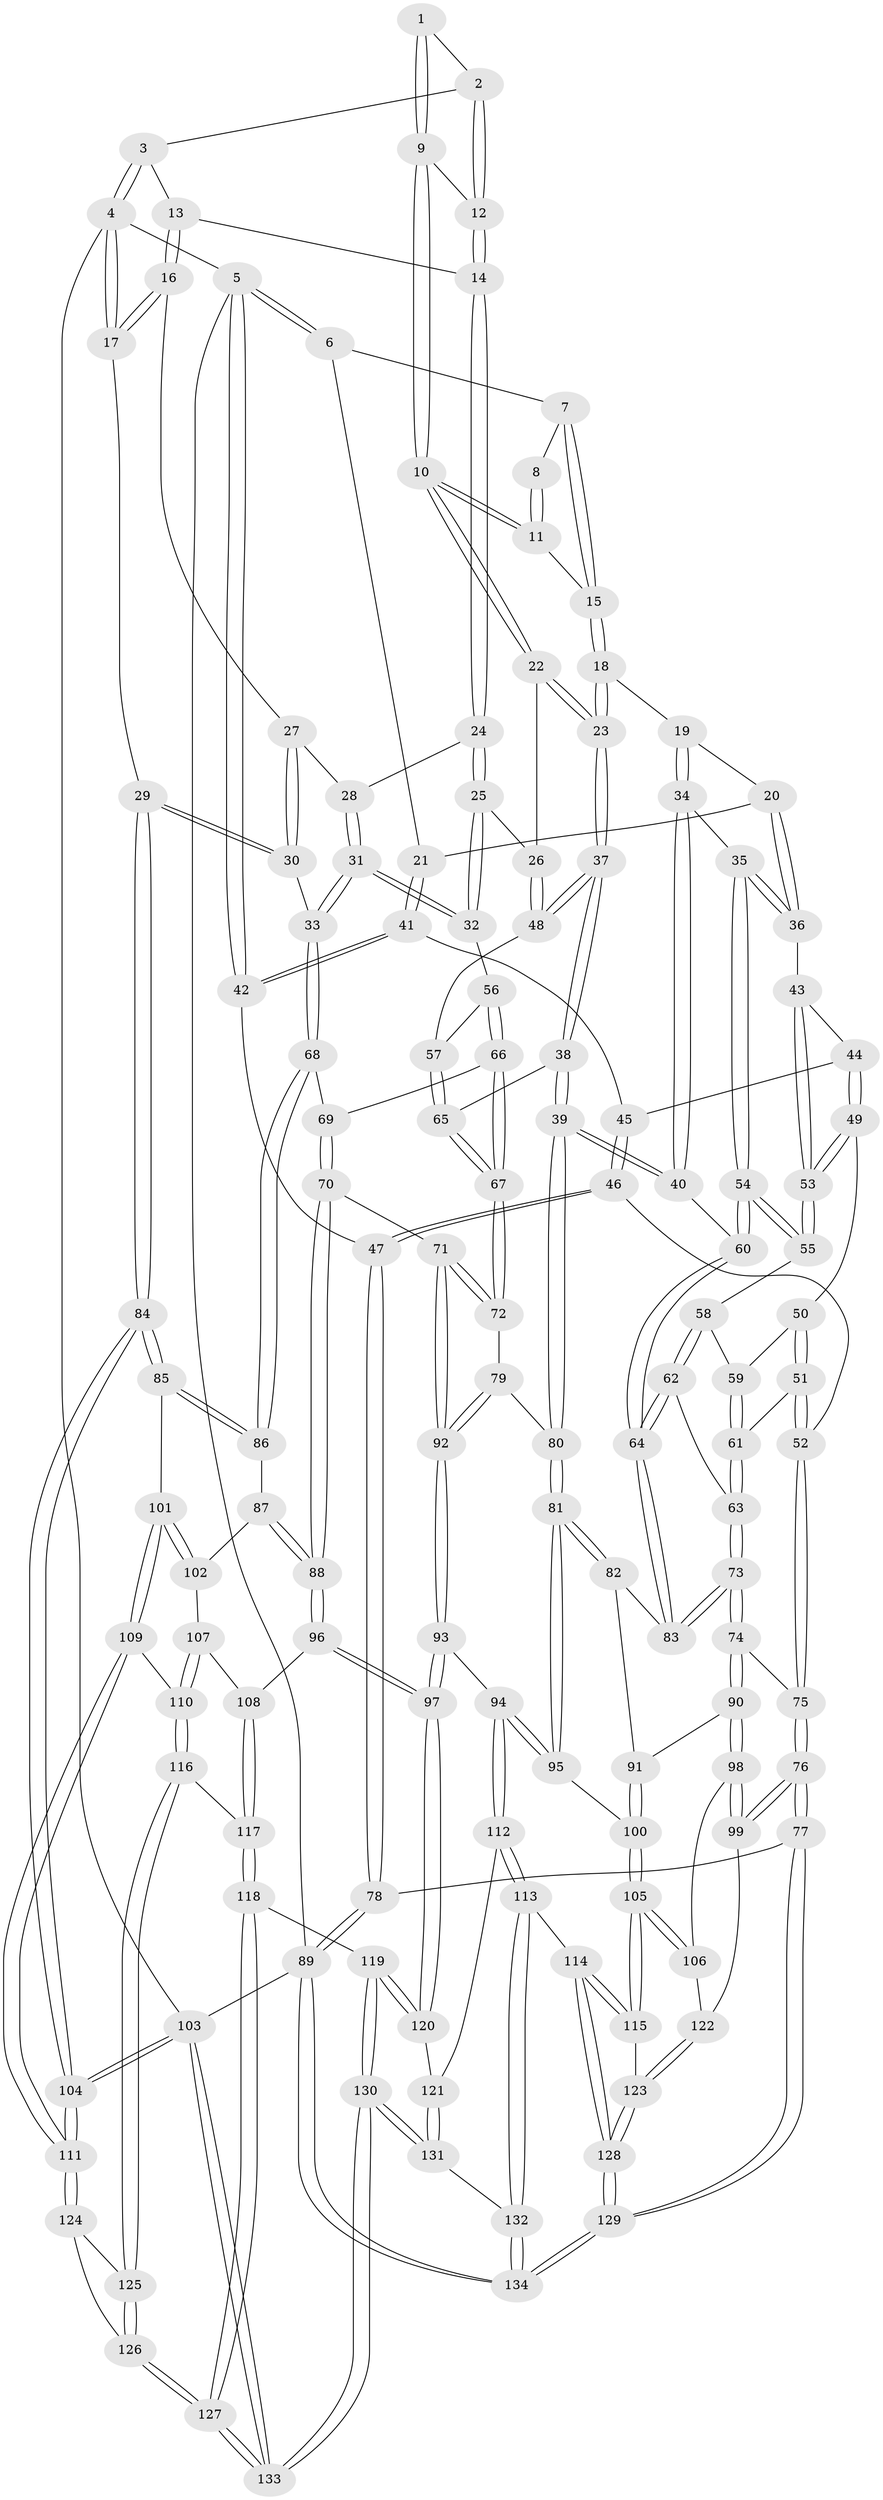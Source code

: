 // Generated by graph-tools (version 1.1) at 2025/16/03/09/25 04:16:59]
// undirected, 134 vertices, 332 edges
graph export_dot {
graph [start="1"]
  node [color=gray90,style=filled];
  1 [pos="+0.7498273853204671+0"];
  2 [pos="+0.8065177772092641+0"];
  3 [pos="+0.8712133533419135+0"];
  4 [pos="+1+0"];
  5 [pos="+0+0"];
  6 [pos="+0.15009687670898364+0"];
  7 [pos="+0.26269280770269826+0"];
  8 [pos="+0.6603502807074767+0"];
  9 [pos="+0.6845931712581428+0.09932924234810432"];
  10 [pos="+0.5981458765230907+0.15226749858459276"];
  11 [pos="+0.5674311123322477+0.09516827595380817"];
  12 [pos="+0.7727396572680472+0.13899359449400633"];
  13 [pos="+0.8983303528987336+0.07132218681046787"];
  14 [pos="+0.7869353439426019+0.15746680293247292"];
  15 [pos="+0.39187036134577863+0.034900334221079556"];
  16 [pos="+0.9678703896693287+0.1645540829659049"];
  17 [pos="+1+0.22244058839043077"];
  18 [pos="+0.3990602221873884+0.20103493232326675"];
  19 [pos="+0.3879638483224033+0.21058388157335478"];
  20 [pos="+0.36712820739781127+0.2188551945951552"];
  21 [pos="+0.16846912207168127+0.19144991113504903"];
  22 [pos="+0.5866302895496226+0.2343023994553223"];
  23 [pos="+0.5617750027015392+0.2452565058894883"];
  24 [pos="+0.7879567309702544+0.17837267986900998"];
  25 [pos="+0.7210835897257964+0.2730762819748319"];
  26 [pos="+0.6324785553301207+0.25720505086053014"];
  27 [pos="+0.9192970547260222+0.20130347542429292"];
  28 [pos="+0.8918097957846453+0.21769525663868455"];
  29 [pos="+1+0.4136571757957451"];
  30 [pos="+1+0.41560133483356543"];
  31 [pos="+0.8641511404540513+0.38171849553879167"];
  32 [pos="+0.7542027097433318+0.31789854971951137"];
  33 [pos="+0.893775925877719+0.4218354691030136"];
  34 [pos="+0.3977844900511844+0.2609010479880434"];
  35 [pos="+0.3727681063418208+0.36777464740195304"];
  36 [pos="+0.3143288307634063+0.3237015426374558"];
  37 [pos="+0.48598346909726614+0.42736847936809647"];
  38 [pos="+0.47775498496811974+0.4372427772381138"];
  39 [pos="+0.47071110859835913+0.4412882214829956"];
  40 [pos="+0.4647181755374163+0.4411277218744256"];
  41 [pos="+0.16430516981132612+0.19961198501589103"];
  42 [pos="+0+0.2706180733489464"];
  43 [pos="+0.3093557912673836+0.3260510175882235"];
  44 [pos="+0.1968374774325441+0.29651894642987753"];
  45 [pos="+0.16696023591544018+0.24854498126407992"];
  46 [pos="+0.04981067384670729+0.38286158085960054"];
  47 [pos="+0+0.3188458680014224"];
  48 [pos="+0.6334923786053109+0.4054073704078881"];
  49 [pos="+0.1986846753637504+0.32377212715286374"];
  50 [pos="+0.1973609658195939+0.34628180813172843"];
  51 [pos="+0.13295087242869003+0.4579750462286206"];
  52 [pos="+0.11530293514254294+0.45953924135307445"];
  53 [pos="+0.2884892047432833+0.38477030532834317"];
  54 [pos="+0.4164506416912627+0.4216431909474787"];
  55 [pos="+0.28603412850615123+0.4037476646596165"];
  56 [pos="+0.6874731511657171+0.4149321627662956"];
  57 [pos="+0.6436244270478277+0.41319759449177057"];
  58 [pos="+0.28513796291295596+0.4046635720551319"];
  59 [pos="+0.2498836294430989+0.40919900278755106"];
  60 [pos="+0.45043208176790145+0.44371968044811577"];
  61 [pos="+0.1881140579808056+0.4774474522079048"];
  62 [pos="+0.29527871431895775+0.4735832551967069"];
  63 [pos="+0.2227023890913481+0.5118865794643461"];
  64 [pos="+0.38456098841001196+0.5011003597961681"];
  65 [pos="+0.6278131739512032+0.5050344645004767"];
  66 [pos="+0.6985822740279218+0.4360503321141957"];
  67 [pos="+0.6545117255375633+0.5377173590824519"];
  68 [pos="+0.879219860132016+0.44313146257903546"];
  69 [pos="+0.7824068051891707+0.47560285747494274"];
  70 [pos="+0.68413986082897+0.567802404029585"];
  71 [pos="+0.6708417293560796+0.5638045385419078"];
  72 [pos="+0.6615695371734598+0.5548770145405822"];
  73 [pos="+0.23342101603997212+0.5570473196041514"];
  74 [pos="+0.23231286753646013+0.5727389734312608"];
  75 [pos="+0.054711093691253675+0.5690434037402645"];
  76 [pos="+0+0.7300795823841846"];
  77 [pos="+0+0.7342274247771771"];
  78 [pos="+0+0.7366905208684477"];
  79 [pos="+0.5294482692783151+0.5746323829899032"];
  80 [pos="+0.5097766656012342+0.5668880456479268"];
  81 [pos="+0.4527927499168421+0.6502233044931057"];
  82 [pos="+0.3741827208525837+0.5548420138114383"];
  83 [pos="+0.37750293124103973+0.5190151729657242"];
  84 [pos="+1+0.6421163090159265"];
  85 [pos="+1+0.6574143522013431"];
  86 [pos="+0.8641711044708869+0.5814862360954604"];
  87 [pos="+0.8325247313638715+0.6229179574330228"];
  88 [pos="+0.7536442075859633+0.6483632028787897"];
  89 [pos="+0+1"];
  90 [pos="+0.24474406830806145+0.6312249893726433"];
  91 [pos="+0.31336918403719954+0.6265027778672557"];
  92 [pos="+0.5874677939987065+0.6703949593441583"];
  93 [pos="+0.5754486211850746+0.7356785604972116"];
  94 [pos="+0.5264354137585019+0.7324767774227516"];
  95 [pos="+0.44775558095194823+0.6994133695290763"];
  96 [pos="+0.7297309817323854+0.7257716727681802"];
  97 [pos="+0.6316747728832426+0.7801368088413324"];
  98 [pos="+0.24157513269262362+0.6362882398584844"];
  99 [pos="+0.032738463576602345+0.7318882888530773"];
  100 [pos="+0.4153197818012573+0.7138587373914267"];
  101 [pos="+0.9454952896445825+0.70570538839794"];
  102 [pos="+0.866569350652417+0.6734578351465218"];
  103 [pos="+1+1"];
  104 [pos="+1+0.970990344936936"];
  105 [pos="+0.34243510675084454+0.808214730439466"];
  106 [pos="+0.2920055627883215+0.7739608218770253"];
  107 [pos="+0.8599619979928785+0.7240163401664421"];
  108 [pos="+0.746913606792932+0.7387382756644383"];
  109 [pos="+0.9009954166917525+0.8022753937906967"];
  110 [pos="+0.8884780050060431+0.8032716791552411"];
  111 [pos="+1+0.9025501144218492"];
  112 [pos="+0.45199082422908193+0.8999465590403685"];
  113 [pos="+0.40128258698562647+0.9209357581939687"];
  114 [pos="+0.38994982515416643+0.9114125101419862"];
  115 [pos="+0.3438512080123368+0.8216692851992076"];
  116 [pos="+0.873678230818119+0.8103742169446504"];
  117 [pos="+0.8228425650720365+0.8178035414696829"];
  118 [pos="+0.7711309933562627+0.9115098219698696"];
  119 [pos="+0.6355421438337907+0.8750982264046383"];
  120 [pos="+0.6324399991512201+0.8724441324708181"];
  121 [pos="+0.5979262440393918+0.8907942943514651"];
  122 [pos="+0.14466722931615794+0.7826941962180864"];
  123 [pos="+0.20943944352582297+0.881870903222611"];
  124 [pos="+0.9646937636581767+0.9218172611433185"];
  125 [pos="+0.8795254447219729+0.8827988420035549"];
  126 [pos="+0.857669409533015+0.9519620652260574"];
  127 [pos="+0.81189563045354+0.9834449200450093"];
  128 [pos="+0.17882218340051634+0.9892692398932941"];
  129 [pos="+0.16250937726827885+1"];
  130 [pos="+0.7104221838336983+1"];
  131 [pos="+0.46971983263167744+1"];
  132 [pos="+0.45172761420331303+1"];
  133 [pos="+0.8058247528893182+1"];
  134 [pos="+0.1503593709323698+1"];
  1 -- 2;
  1 -- 9;
  1 -- 9;
  2 -- 3;
  2 -- 12;
  2 -- 12;
  3 -- 4;
  3 -- 4;
  3 -- 13;
  4 -- 5;
  4 -- 17;
  4 -- 17;
  4 -- 103;
  5 -- 6;
  5 -- 6;
  5 -- 42;
  5 -- 42;
  5 -- 89;
  6 -- 7;
  6 -- 21;
  7 -- 8;
  7 -- 15;
  7 -- 15;
  8 -- 11;
  8 -- 11;
  9 -- 10;
  9 -- 10;
  9 -- 12;
  10 -- 11;
  10 -- 11;
  10 -- 22;
  10 -- 22;
  11 -- 15;
  12 -- 14;
  12 -- 14;
  13 -- 14;
  13 -- 16;
  13 -- 16;
  14 -- 24;
  14 -- 24;
  15 -- 18;
  15 -- 18;
  16 -- 17;
  16 -- 17;
  16 -- 27;
  17 -- 29;
  18 -- 19;
  18 -- 23;
  18 -- 23;
  19 -- 20;
  19 -- 34;
  19 -- 34;
  20 -- 21;
  20 -- 36;
  20 -- 36;
  21 -- 41;
  21 -- 41;
  22 -- 23;
  22 -- 23;
  22 -- 26;
  23 -- 37;
  23 -- 37;
  24 -- 25;
  24 -- 25;
  24 -- 28;
  25 -- 26;
  25 -- 32;
  25 -- 32;
  26 -- 48;
  26 -- 48;
  27 -- 28;
  27 -- 30;
  27 -- 30;
  28 -- 31;
  28 -- 31;
  29 -- 30;
  29 -- 30;
  29 -- 84;
  29 -- 84;
  30 -- 33;
  31 -- 32;
  31 -- 32;
  31 -- 33;
  31 -- 33;
  32 -- 56;
  33 -- 68;
  33 -- 68;
  34 -- 35;
  34 -- 40;
  34 -- 40;
  35 -- 36;
  35 -- 36;
  35 -- 54;
  35 -- 54;
  36 -- 43;
  37 -- 38;
  37 -- 38;
  37 -- 48;
  37 -- 48;
  38 -- 39;
  38 -- 39;
  38 -- 65;
  39 -- 40;
  39 -- 40;
  39 -- 80;
  39 -- 80;
  40 -- 60;
  41 -- 42;
  41 -- 42;
  41 -- 45;
  42 -- 47;
  43 -- 44;
  43 -- 53;
  43 -- 53;
  44 -- 45;
  44 -- 49;
  44 -- 49;
  45 -- 46;
  45 -- 46;
  46 -- 47;
  46 -- 47;
  46 -- 52;
  47 -- 78;
  47 -- 78;
  48 -- 57;
  49 -- 50;
  49 -- 53;
  49 -- 53;
  50 -- 51;
  50 -- 51;
  50 -- 59;
  51 -- 52;
  51 -- 52;
  51 -- 61;
  52 -- 75;
  52 -- 75;
  53 -- 55;
  53 -- 55;
  54 -- 55;
  54 -- 55;
  54 -- 60;
  54 -- 60;
  55 -- 58;
  56 -- 57;
  56 -- 66;
  56 -- 66;
  57 -- 65;
  57 -- 65;
  58 -- 59;
  58 -- 62;
  58 -- 62;
  59 -- 61;
  59 -- 61;
  60 -- 64;
  60 -- 64;
  61 -- 63;
  61 -- 63;
  62 -- 63;
  62 -- 64;
  62 -- 64;
  63 -- 73;
  63 -- 73;
  64 -- 83;
  64 -- 83;
  65 -- 67;
  65 -- 67;
  66 -- 67;
  66 -- 67;
  66 -- 69;
  67 -- 72;
  67 -- 72;
  68 -- 69;
  68 -- 86;
  68 -- 86;
  69 -- 70;
  69 -- 70;
  70 -- 71;
  70 -- 88;
  70 -- 88;
  71 -- 72;
  71 -- 72;
  71 -- 92;
  71 -- 92;
  72 -- 79;
  73 -- 74;
  73 -- 74;
  73 -- 83;
  73 -- 83;
  74 -- 75;
  74 -- 90;
  74 -- 90;
  75 -- 76;
  75 -- 76;
  76 -- 77;
  76 -- 77;
  76 -- 99;
  76 -- 99;
  77 -- 78;
  77 -- 129;
  77 -- 129;
  78 -- 89;
  78 -- 89;
  79 -- 80;
  79 -- 92;
  79 -- 92;
  80 -- 81;
  80 -- 81;
  81 -- 82;
  81 -- 82;
  81 -- 95;
  81 -- 95;
  82 -- 83;
  82 -- 91;
  84 -- 85;
  84 -- 85;
  84 -- 104;
  84 -- 104;
  85 -- 86;
  85 -- 86;
  85 -- 101;
  86 -- 87;
  87 -- 88;
  87 -- 88;
  87 -- 102;
  88 -- 96;
  88 -- 96;
  89 -- 134;
  89 -- 134;
  89 -- 103;
  90 -- 91;
  90 -- 98;
  90 -- 98;
  91 -- 100;
  91 -- 100;
  92 -- 93;
  92 -- 93;
  93 -- 94;
  93 -- 97;
  93 -- 97;
  94 -- 95;
  94 -- 95;
  94 -- 112;
  94 -- 112;
  95 -- 100;
  96 -- 97;
  96 -- 97;
  96 -- 108;
  97 -- 120;
  97 -- 120;
  98 -- 99;
  98 -- 99;
  98 -- 106;
  99 -- 122;
  100 -- 105;
  100 -- 105;
  101 -- 102;
  101 -- 102;
  101 -- 109;
  101 -- 109;
  102 -- 107;
  103 -- 104;
  103 -- 104;
  103 -- 133;
  103 -- 133;
  104 -- 111;
  104 -- 111;
  105 -- 106;
  105 -- 106;
  105 -- 115;
  105 -- 115;
  106 -- 122;
  107 -- 108;
  107 -- 110;
  107 -- 110;
  108 -- 117;
  108 -- 117;
  109 -- 110;
  109 -- 111;
  109 -- 111;
  110 -- 116;
  110 -- 116;
  111 -- 124;
  111 -- 124;
  112 -- 113;
  112 -- 113;
  112 -- 121;
  113 -- 114;
  113 -- 132;
  113 -- 132;
  114 -- 115;
  114 -- 115;
  114 -- 128;
  114 -- 128;
  115 -- 123;
  116 -- 117;
  116 -- 125;
  116 -- 125;
  117 -- 118;
  117 -- 118;
  118 -- 119;
  118 -- 127;
  118 -- 127;
  119 -- 120;
  119 -- 120;
  119 -- 130;
  119 -- 130;
  120 -- 121;
  121 -- 131;
  121 -- 131;
  122 -- 123;
  122 -- 123;
  123 -- 128;
  123 -- 128;
  124 -- 125;
  124 -- 126;
  125 -- 126;
  125 -- 126;
  126 -- 127;
  126 -- 127;
  127 -- 133;
  127 -- 133;
  128 -- 129;
  128 -- 129;
  129 -- 134;
  129 -- 134;
  130 -- 131;
  130 -- 131;
  130 -- 133;
  130 -- 133;
  131 -- 132;
  132 -- 134;
  132 -- 134;
}
